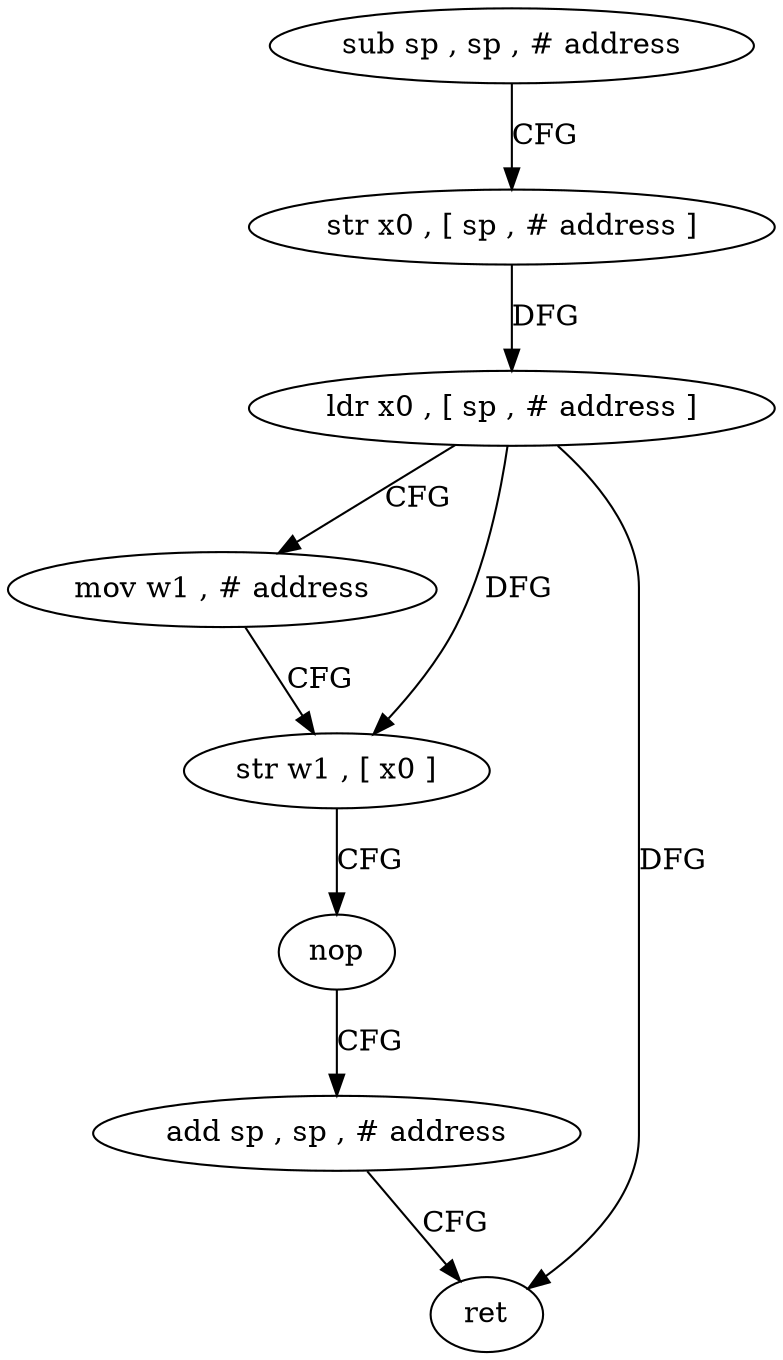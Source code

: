 digraph "func" {
"4521436" [label = "sub sp , sp , # address" ]
"4521440" [label = "str x0 , [ sp , # address ]" ]
"4521444" [label = "ldr x0 , [ sp , # address ]" ]
"4521448" [label = "mov w1 , # address" ]
"4521452" [label = "str w1 , [ x0 ]" ]
"4521456" [label = "nop" ]
"4521460" [label = "add sp , sp , # address" ]
"4521464" [label = "ret" ]
"4521436" -> "4521440" [ label = "CFG" ]
"4521440" -> "4521444" [ label = "DFG" ]
"4521444" -> "4521448" [ label = "CFG" ]
"4521444" -> "4521452" [ label = "DFG" ]
"4521444" -> "4521464" [ label = "DFG" ]
"4521448" -> "4521452" [ label = "CFG" ]
"4521452" -> "4521456" [ label = "CFG" ]
"4521456" -> "4521460" [ label = "CFG" ]
"4521460" -> "4521464" [ label = "CFG" ]
}

